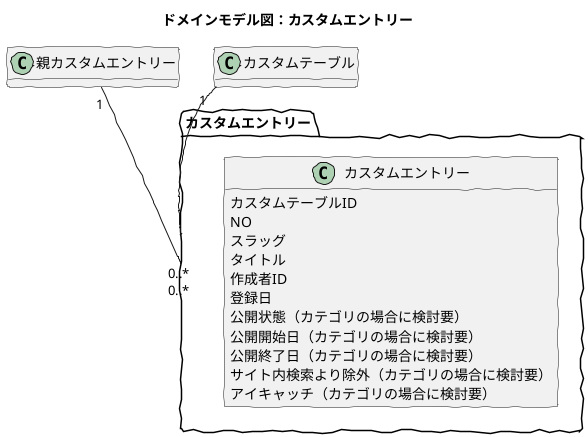 @startuml
skinparam handwritten true
skinparam backgroundColor white
hide method

title ドメインモデル図：カスタムエントリー

package カスタムエントリー {
	
	class カスタムエントリー {
		カスタムテーブルID
		NO
		スラッグ
		タイトル
		作成者ID
		登録日
		公開状態（カテゴリの場合に検討要）
		公開開始日（カテゴリの場合に検討要）
		公開終了日（カテゴリの場合に検討要）
		サイト内検索より除外（カテゴリの場合に検討要）
		アイキャッチ（カテゴリの場合に検討要）
	}

}
 
カスタムエントリー "0..*" -up- "1" カスタムテーブル
カスタムエントリー "0..*" -up- "1" 親カスタムエントリー


@enduml
